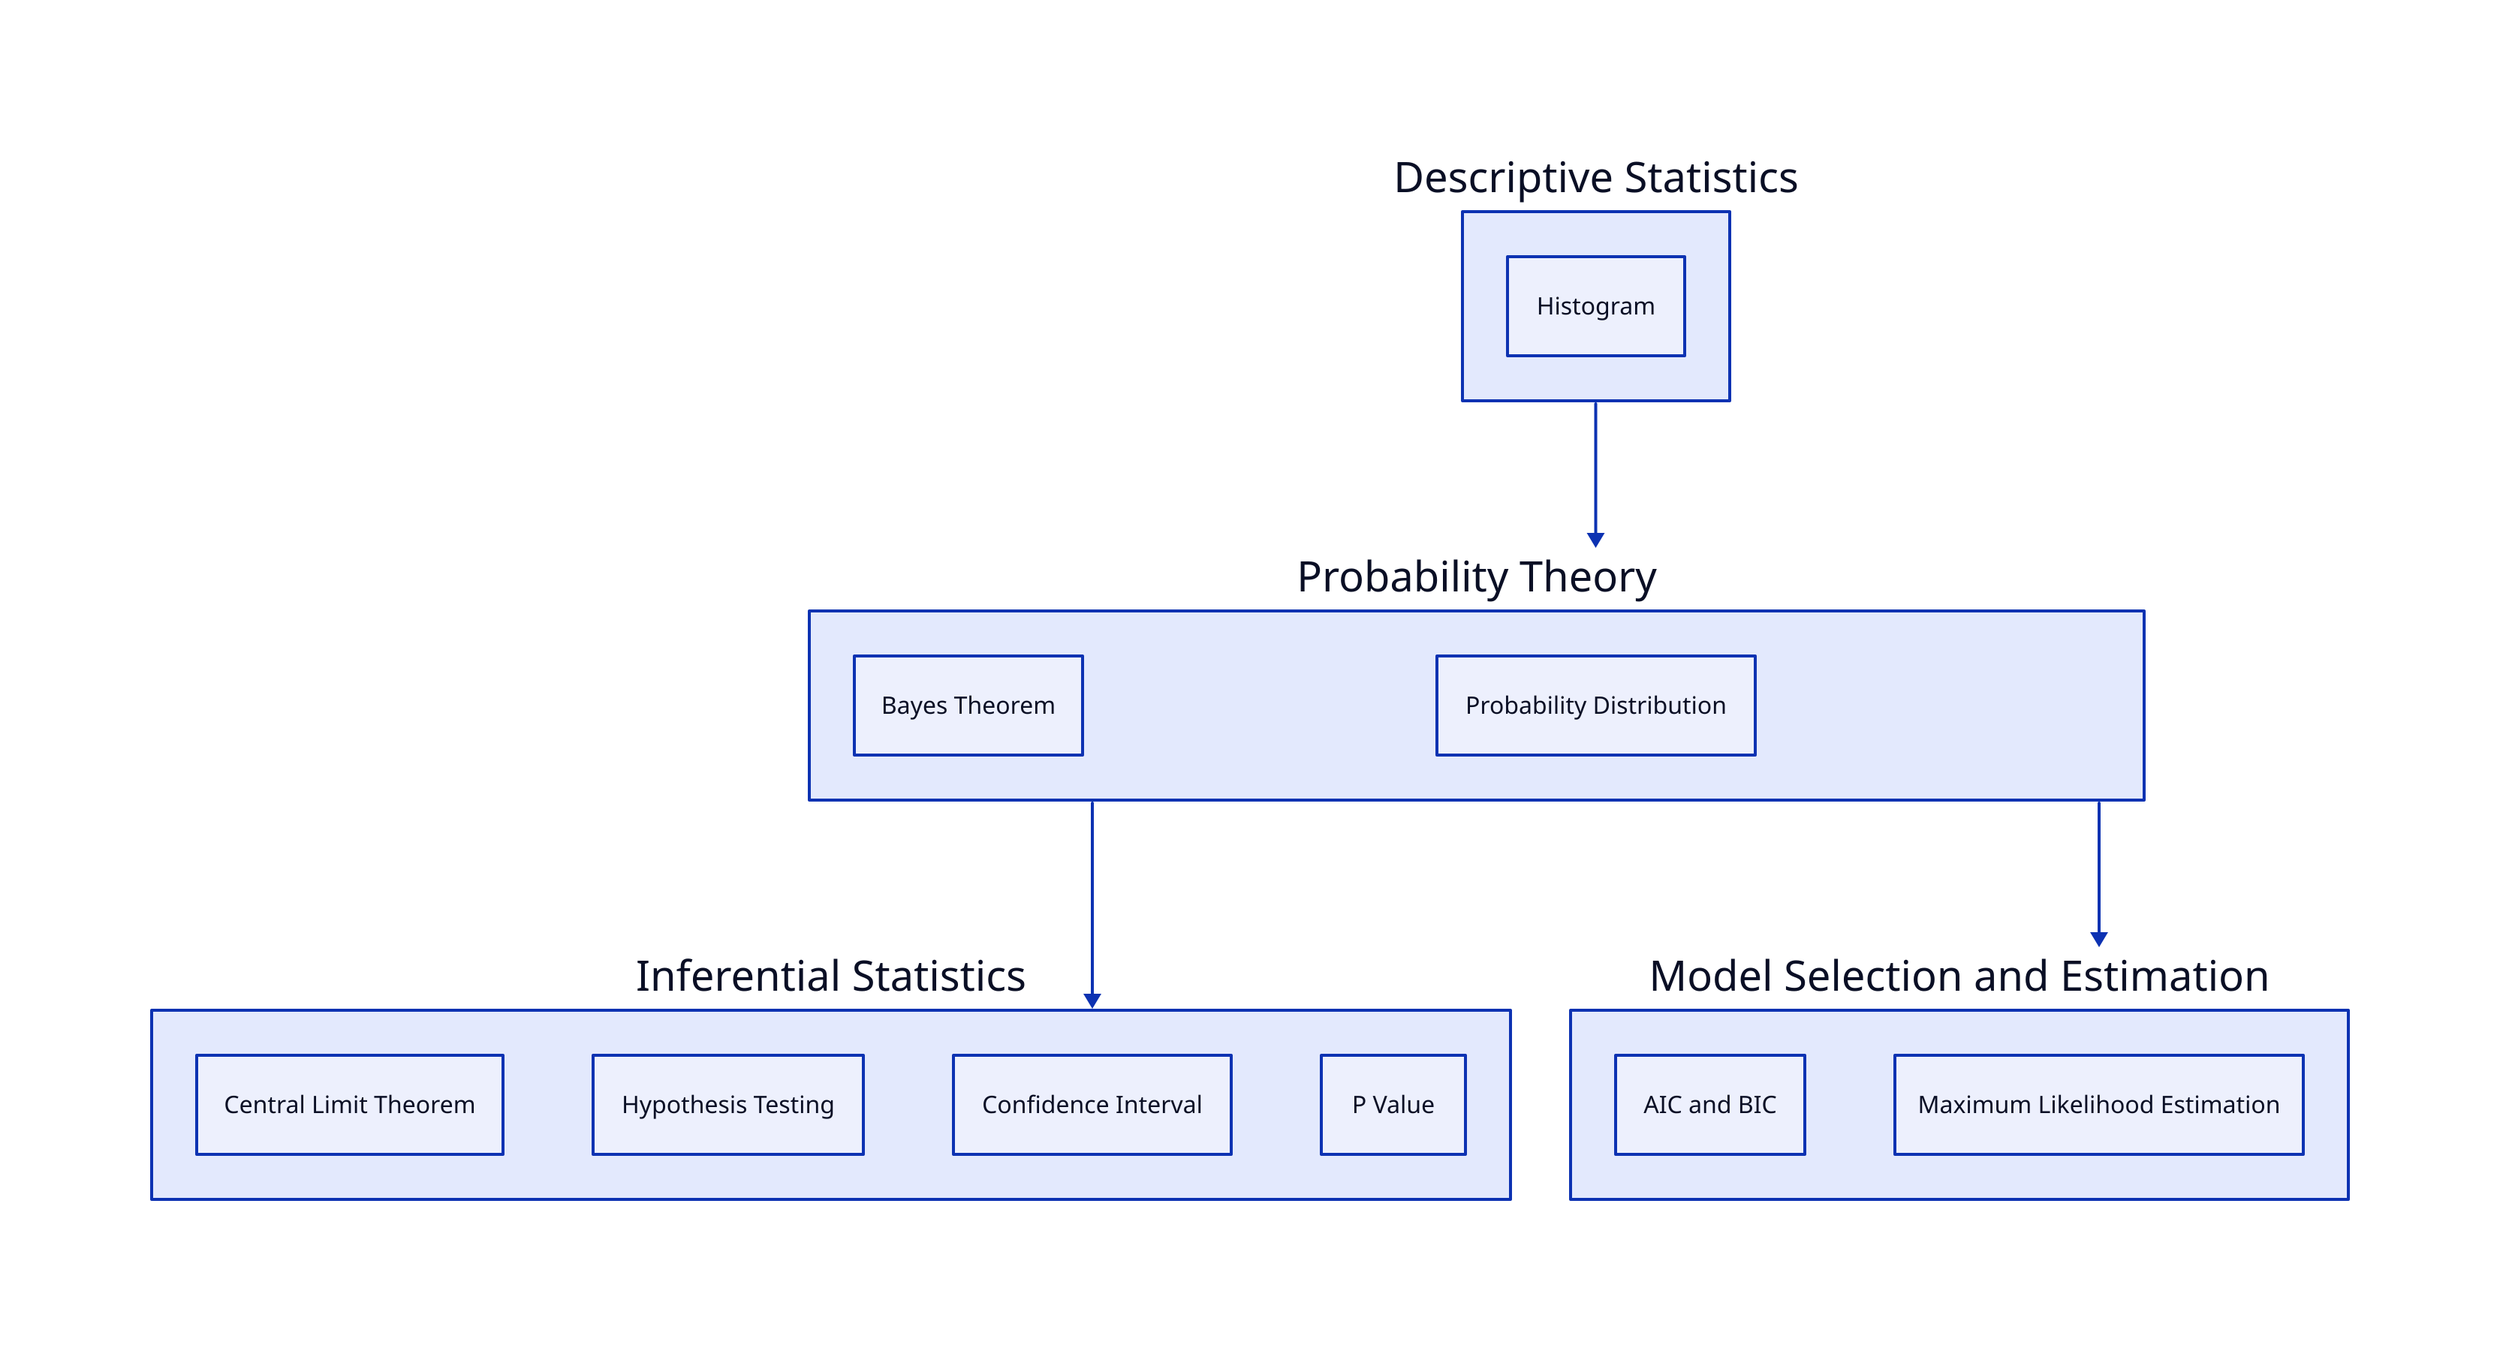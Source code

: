     label: "Probability and Statistic"
    descriptive_statistics: {
      label: "Descriptive Statistics"
      histogram: "Histogram"
    }
    probability_theory: {
      label: "Probability Theory"
      bayes_theorem: {
        label: "Bayes Theorem"
      }
      probability_distribution: {
        label: "Probability Distribution"
      }
    }
    inferential_statistics: {
      label: "Inferential Statistics"
      central_limit_theorem: {
        label: "Central Limit Theorem"
      }
      hypothesis_testing: {
        label: "Hypothesis Testing"
      }
      confidence_interval: {
        label: "Confidence Interval"
      }
      p_value: {
        label: "P Value"
      }
    }
    model_selection_and_estimation: {
      label: "Model Selection and Estimation"
      AIC_and_BIC: {
        label: "AIC and BIC"
      }
      maximum_likelihood_estimation: {
        label: "Maximum Likelihood Estimation"
      }
    }
    descriptive_statistics -> probability_theory
    probability_theory -> inferential_statistics
    probability_theory -> model_selection_and_estimation
    